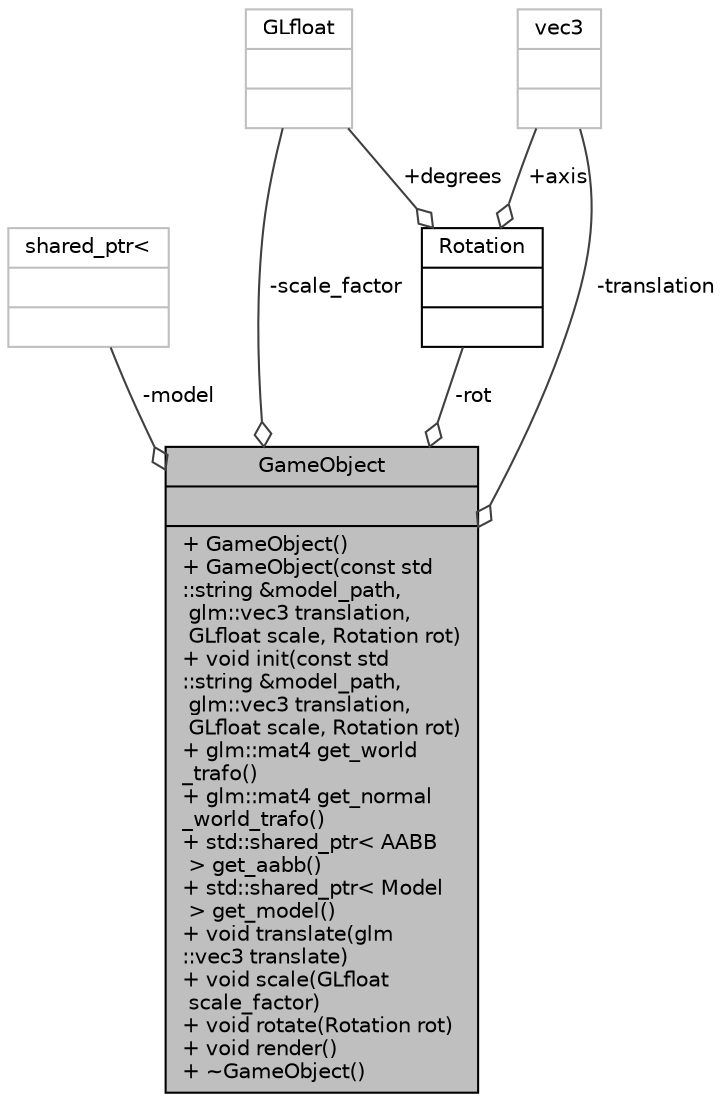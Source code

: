 digraph "GameObject"
{
 // INTERACTIVE_SVG=YES
 // LATEX_PDF_SIZE
  bgcolor="transparent";
  edge [fontname="Helvetica",fontsize="10",labelfontname="Helvetica",labelfontsize="10"];
  node [fontname="Helvetica",fontsize="10",shape=record];
  Node1 [label="{GameObject\n||+  GameObject()\l+  GameObject(const std\l::string &model_path,\l glm::vec3 translation,\l GLfloat scale, Rotation rot)\l+ void init(const std\l::string &model_path,\l glm::vec3 translation,\l GLfloat scale, Rotation rot)\l+ glm::mat4 get_world\l_trafo()\l+ glm::mat4 get_normal\l_world_trafo()\l+ std::shared_ptr\< AABB\l \> get_aabb()\l+ std::shared_ptr\< Model\l \> get_model()\l+ void translate(glm\l::vec3 translate)\l+ void scale(GLfloat\l scale_factor)\l+ void rotate(Rotation rot)\l+ void render()\l+  ~GameObject()\l}",height=0.2,width=0.4,color="black", fillcolor="grey75", style="filled", fontcolor="black",tooltip=" "];
  Node2 -> Node1 [color="grey25",fontsize="10",style="solid",label=" -model" ,arrowhead="odiamond",fontname="Helvetica"];
  Node2 [label="{shared_ptr\<\n||}",height=0.2,width=0.4,color="grey75",tooltip=" "];
  Node3 -> Node1 [color="grey25",fontsize="10",style="solid",label=" -scale_factor" ,arrowhead="odiamond",fontname="Helvetica"];
  Node3 [label="{GLfloat\n||}",height=0.2,width=0.4,color="grey75",tooltip=" "];
  Node4 -> Node1 [color="grey25",fontsize="10",style="solid",label=" -rot" ,arrowhead="odiamond",fontname="Helvetica"];
  Node4 [label="{Rotation\n||}",height=0.2,width=0.4,color="black",URL="$df/def/struct_rotation.html",tooltip=" "];
  Node3 -> Node4 [color="grey25",fontsize="10",style="solid",label=" +degrees" ,arrowhead="odiamond",fontname="Helvetica"];
  Node5 -> Node4 [color="grey25",fontsize="10",style="solid",label=" +axis" ,arrowhead="odiamond",fontname="Helvetica"];
  Node5 [label="{vec3\n||}",height=0.2,width=0.4,color="grey75",tooltip=" "];
  Node5 -> Node1 [color="grey25",fontsize="10",style="solid",label=" -translation" ,arrowhead="odiamond",fontname="Helvetica"];
}
